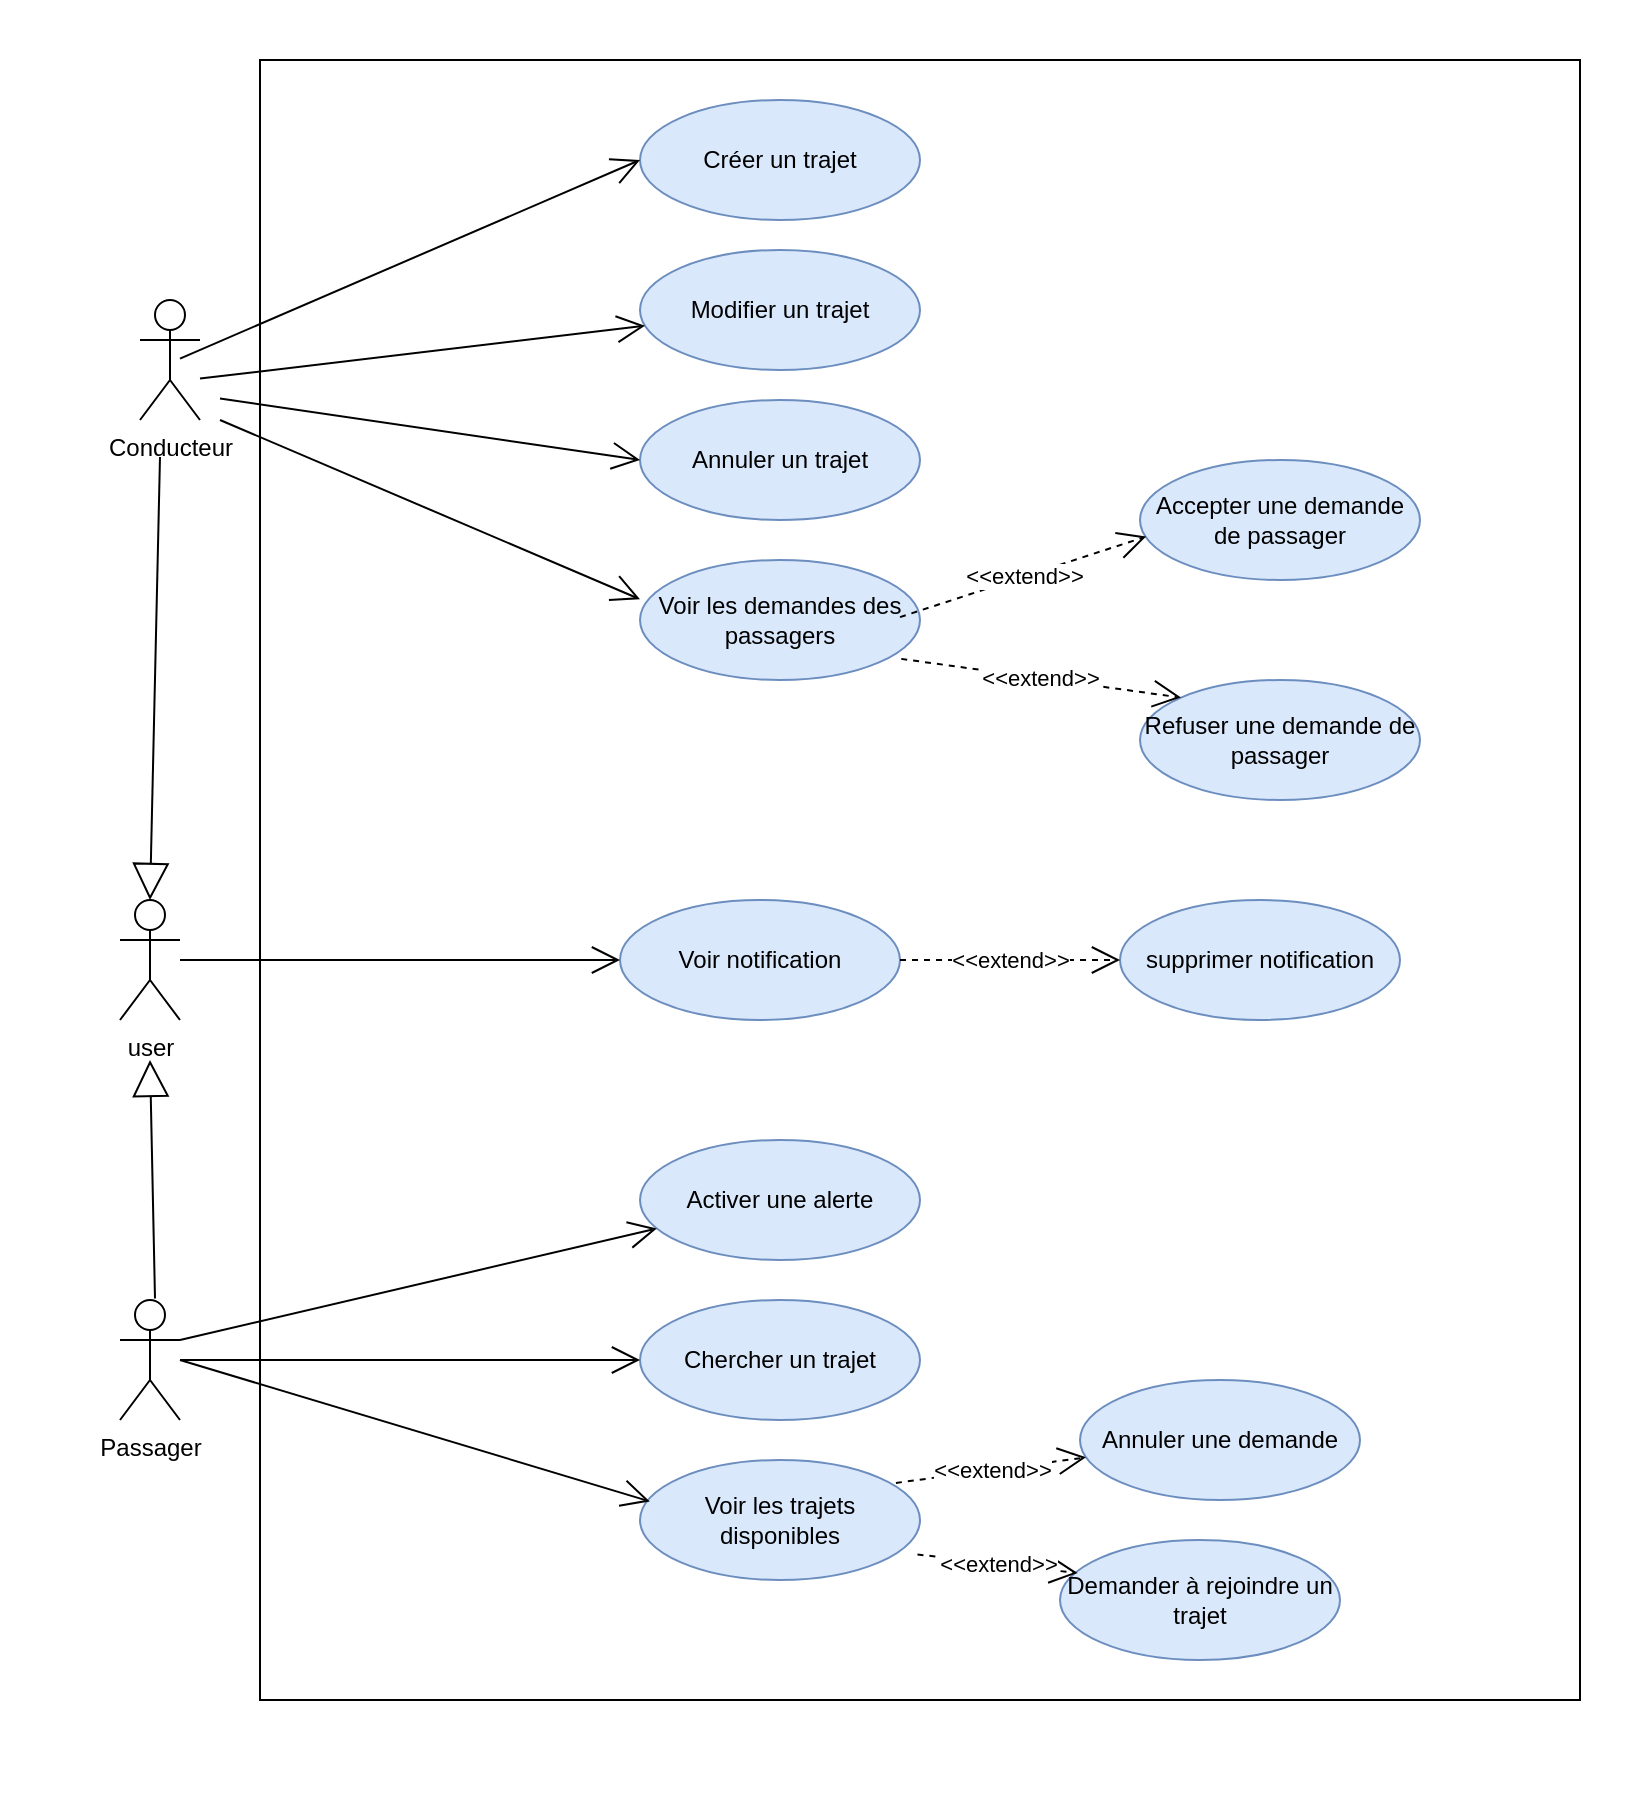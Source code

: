 <mxfile version="24.4.9" type="device">
  <diagram name="Page-1" id="mfpWAePOzjfCbnV1CqLv">
    <mxGraphModel dx="1615" dy="803" grid="1" gridSize="10" guides="1" tooltips="1" connect="1" arrows="1" fold="1" page="1" pageScale="1" pageWidth="827" pageHeight="620" math="0" shadow="0">
      <root>
        <mxCell id="0" />
        <mxCell id="1" parent="0" />
        <mxCell id="8ahYcXPluellNPXfbrjm-32" value="" style="rounded=0;whiteSpace=wrap;html=1;strokeColor=none;" vertex="1" parent="1">
          <mxGeometry width="820" height="900" as="geometry" />
        </mxCell>
        <mxCell id="8ahYcXPluellNPXfbrjm-33" value="" style="rounded=0;whiteSpace=wrap;html=1;" vertex="1" parent="1">
          <mxGeometry x="130" y="30" width="660" height="820" as="geometry" />
        </mxCell>
        <mxCell id="8ahYcXPluellNPXfbrjm-1" value="Conducteur " style="shape=umlActor;verticalLabelPosition=bottom;verticalAlign=top;html=1;outlineConnect=0;" vertex="1" parent="1">
          <mxGeometry x="70" y="150" width="30" height="60" as="geometry" />
        </mxCell>
        <mxCell id="8ahYcXPluellNPXfbrjm-3" value="Passager " style="shape=umlActor;verticalLabelPosition=bottom;verticalAlign=top;html=1;outlineConnect=0;" vertex="1" parent="1">
          <mxGeometry x="60" y="650" width="30" height="60" as="geometry" />
        </mxCell>
        <mxCell id="8ahYcXPluellNPXfbrjm-4" value="Créer un trajet" style="ellipse;whiteSpace=wrap;html=1;fillColor=#dae8fc;strokeColor=#6c8ebf;" vertex="1" parent="1">
          <mxGeometry x="320" y="50" width="140" height="60" as="geometry" />
        </mxCell>
        <mxCell id="8ahYcXPluellNPXfbrjm-5" value="Modifier un trajet" style="ellipse;whiteSpace=wrap;html=1;fillColor=#dae8fc;strokeColor=#6c8ebf;" vertex="1" parent="1">
          <mxGeometry x="320" y="125" width="140" height="60" as="geometry" />
        </mxCell>
        <mxCell id="8ahYcXPluellNPXfbrjm-6" value="Annuler un trajet" style="ellipse;whiteSpace=wrap;html=1;fillColor=#dae8fc;strokeColor=#6c8ebf;" vertex="1" parent="1">
          <mxGeometry x="320" y="200" width="140" height="60" as="geometry" />
        </mxCell>
        <mxCell id="8ahYcXPluellNPXfbrjm-7" value="Voir les demandes des passagers" style="ellipse;whiteSpace=wrap;html=1;fillColor=#dae8fc;strokeColor=#6c8ebf;" vertex="1" parent="1">
          <mxGeometry x="320" y="280" width="140" height="60" as="geometry" />
        </mxCell>
        <mxCell id="8ahYcXPluellNPXfbrjm-8" value="Accepter une demande de passager" style="ellipse;whiteSpace=wrap;html=1;fillColor=#dae8fc;strokeColor=#6c8ebf;" vertex="1" parent="1">
          <mxGeometry x="570" y="230" width="140" height="60" as="geometry" />
        </mxCell>
        <mxCell id="8ahYcXPluellNPXfbrjm-9" value="Refuser une demande de passager" style="ellipse;whiteSpace=wrap;html=1;fillColor=#dae8fc;strokeColor=#6c8ebf;" vertex="1" parent="1">
          <mxGeometry x="570" y="340" width="140" height="60" as="geometry" />
        </mxCell>
        <mxCell id="8ahYcXPluellNPXfbrjm-10" style="edgeStyle=orthogonalEdgeStyle;rounded=0;orthogonalLoop=1;jettySize=auto;html=1;exitX=0.5;exitY=1;exitDx=0;exitDy=0;" edge="1" parent="1" source="8ahYcXPluellNPXfbrjm-5" target="8ahYcXPluellNPXfbrjm-5">
          <mxGeometry relative="1" as="geometry" />
        </mxCell>
        <mxCell id="8ahYcXPluellNPXfbrjm-12" value="" style="endArrow=open;endFill=1;endSize=12;html=1;rounded=0;entryX=0;entryY=0.5;entryDx=0;entryDy=0;" edge="1" parent="1" target="8ahYcXPluellNPXfbrjm-4">
          <mxGeometry width="160" relative="1" as="geometry">
            <mxPoint x="90" y="179.29" as="sourcePoint" />
            <mxPoint x="250" y="179.29" as="targetPoint" />
          </mxGeometry>
        </mxCell>
        <mxCell id="8ahYcXPluellNPXfbrjm-13" value="" style="endArrow=open;endFill=1;endSize=12;html=1;rounded=0;" edge="1" parent="1" target="8ahYcXPluellNPXfbrjm-5">
          <mxGeometry width="160" relative="1" as="geometry">
            <mxPoint x="100" y="189.29" as="sourcePoint" />
            <mxPoint x="320" y="100" as="targetPoint" />
          </mxGeometry>
        </mxCell>
        <mxCell id="8ahYcXPluellNPXfbrjm-14" value="" style="endArrow=open;endFill=1;endSize=12;html=1;rounded=0;entryX=0;entryY=0.5;entryDx=0;entryDy=0;" edge="1" parent="1" target="8ahYcXPluellNPXfbrjm-6">
          <mxGeometry width="160" relative="1" as="geometry">
            <mxPoint x="110" y="199.29" as="sourcePoint" />
            <mxPoint x="321" y="185" as="targetPoint" />
          </mxGeometry>
        </mxCell>
        <mxCell id="8ahYcXPluellNPXfbrjm-15" value="" style="endArrow=open;endFill=1;endSize=12;html=1;rounded=0;entryX=0;entryY=0.327;entryDx=0;entryDy=0;entryPerimeter=0;" edge="1" parent="1" target="8ahYcXPluellNPXfbrjm-7">
          <mxGeometry width="160" relative="1" as="geometry">
            <mxPoint x="110" y="210" as="sourcePoint" />
            <mxPoint x="324" y="240" as="targetPoint" />
          </mxGeometry>
        </mxCell>
        <mxCell id="8ahYcXPluellNPXfbrjm-16" value="&amp;lt;&amp;lt;extend&amp;gt;&amp;gt;" style="endArrow=open;endSize=12;dashed=1;html=1;rounded=0;entryX=0.022;entryY=0.638;entryDx=0;entryDy=0;entryPerimeter=0;" edge="1" parent="1" target="8ahYcXPluellNPXfbrjm-8">
          <mxGeometry width="160" relative="1" as="geometry">
            <mxPoint x="450" y="308.57" as="sourcePoint" />
            <mxPoint x="610" y="308.57" as="targetPoint" />
          </mxGeometry>
        </mxCell>
        <mxCell id="8ahYcXPluellNPXfbrjm-17" value="&amp;lt;&amp;lt;extend&amp;gt;&amp;gt;" style="endArrow=open;endSize=12;dashed=1;html=1;rounded=0;entryX=0;entryY=0;entryDx=0;entryDy=0;exitX=0.933;exitY=0.824;exitDx=0;exitDy=0;exitPerimeter=0;" edge="1" parent="1" source="8ahYcXPluellNPXfbrjm-7" target="8ahYcXPluellNPXfbrjm-9">
          <mxGeometry width="160" relative="1" as="geometry">
            <mxPoint x="460" y="318.57" as="sourcePoint" />
            <mxPoint x="520" y="302" as="targetPoint" />
          </mxGeometry>
        </mxCell>
        <mxCell id="8ahYcXPluellNPXfbrjm-18" value="Chercher un trajet" style="ellipse;whiteSpace=wrap;html=1;fillColor=#dae8fc;strokeColor=#6c8ebf;" vertex="1" parent="1">
          <mxGeometry x="320" y="650" width="140" height="60" as="geometry" />
        </mxCell>
        <mxCell id="8ahYcXPluellNPXfbrjm-19" value="Demander à rejoindre un trajet" style="ellipse;whiteSpace=wrap;html=1;fillColor=#dae8fc;strokeColor=#6c8ebf;" vertex="1" parent="1">
          <mxGeometry x="530" y="770" width="140" height="60" as="geometry" />
        </mxCell>
        <mxCell id="8ahYcXPluellNPXfbrjm-20" value="Annuler une demande" style="ellipse;whiteSpace=wrap;html=1;fillColor=#dae8fc;strokeColor=#6c8ebf;" vertex="1" parent="1">
          <mxGeometry x="540" y="690" width="140" height="60" as="geometry" />
        </mxCell>
        <mxCell id="8ahYcXPluellNPXfbrjm-21" value="Voir les trajets disponibles" style="ellipse;whiteSpace=wrap;html=1;fillColor=#dae8fc;strokeColor=#6c8ebf;" vertex="1" parent="1">
          <mxGeometry x="320" y="730" width="140" height="60" as="geometry" />
        </mxCell>
        <mxCell id="8ahYcXPluellNPXfbrjm-22" value="" style="endArrow=open;endFill=1;endSize=12;html=1;rounded=0;entryX=0.035;entryY=0.345;entryDx=0;entryDy=0;entryPerimeter=0;" edge="1" parent="1" target="8ahYcXPluellNPXfbrjm-21">
          <mxGeometry width="160" relative="1" as="geometry">
            <mxPoint x="90" y="680" as="sourcePoint" />
            <mxPoint x="294" y="610.71" as="targetPoint" />
          </mxGeometry>
        </mxCell>
        <mxCell id="8ahYcXPluellNPXfbrjm-23" value="" style="endArrow=open;endFill=1;endSize=12;html=1;rounded=0;entryX=0;entryY=0.5;entryDx=0;entryDy=0;" edge="1" parent="1" source="8ahYcXPluellNPXfbrjm-3" target="8ahYcXPluellNPXfbrjm-18">
          <mxGeometry width="160" relative="1" as="geometry">
            <mxPoint x="100" y="590" as="sourcePoint" />
            <mxPoint x="265" y="631" as="targetPoint" />
          </mxGeometry>
        </mxCell>
        <mxCell id="8ahYcXPluellNPXfbrjm-24" value="&amp;lt;&amp;lt;extend&amp;gt;&amp;gt;" style="endArrow=open;endSize=12;dashed=1;html=1;rounded=0;exitX=0.914;exitY=0.191;exitDx=0;exitDy=0;exitPerimeter=0;" edge="1" parent="1" source="8ahYcXPluellNPXfbrjm-21" target="8ahYcXPluellNPXfbrjm-20">
          <mxGeometry width="160" relative="1" as="geometry">
            <mxPoint x="380" y="610.57" as="sourcePoint" />
            <mxPoint x="510" y="690" as="targetPoint" />
          </mxGeometry>
        </mxCell>
        <mxCell id="8ahYcXPluellNPXfbrjm-25" value="&amp;lt;&amp;lt;extend&amp;gt;&amp;gt;" style="endArrow=open;endSize=12;dashed=1;html=1;rounded=0;entryX=0.063;entryY=0.276;entryDx=0;entryDy=0;entryPerimeter=0;exitX=0.991;exitY=0.787;exitDx=0;exitDy=0;exitPerimeter=0;" edge="1" parent="1" source="8ahYcXPluellNPXfbrjm-21" target="8ahYcXPluellNPXfbrjm-19">
          <mxGeometry width="160" relative="1" as="geometry">
            <mxPoint x="400" y="720" as="sourcePoint" />
            <mxPoint x="516.44" y="770.82" as="targetPoint" />
          </mxGeometry>
        </mxCell>
        <mxCell id="8ahYcXPluellNPXfbrjm-26" value="Activer une alerte" style="ellipse;whiteSpace=wrap;html=1;fillColor=#dae8fc;strokeColor=#6c8ebf;" vertex="1" parent="1">
          <mxGeometry x="320" y="570" width="140" height="60" as="geometry" />
        </mxCell>
        <mxCell id="8ahYcXPluellNPXfbrjm-27" value="" style="endArrow=open;endFill=1;endSize=12;html=1;rounded=0;exitX=1;exitY=0.333;exitDx=0;exitDy=0;exitPerimeter=0;" edge="1" parent="1" source="8ahYcXPluellNPXfbrjm-3" target="8ahYcXPluellNPXfbrjm-26">
          <mxGeometry width="160" relative="1" as="geometry">
            <mxPoint x="110" y="580" as="sourcePoint" />
            <mxPoint x="261.398" y="545.965" as="targetPoint" />
          </mxGeometry>
        </mxCell>
        <mxCell id="8ahYcXPluellNPXfbrjm-28" value="Voir notification" style="ellipse;whiteSpace=wrap;html=1;fillColor=#dae8fc;strokeColor=#6c8ebf;" vertex="1" parent="1">
          <mxGeometry x="310" y="450" width="140" height="60" as="geometry" />
        </mxCell>
        <mxCell id="8ahYcXPluellNPXfbrjm-29" value="supprimer notification" style="ellipse;whiteSpace=wrap;html=1;fillColor=#dae8fc;strokeColor=#6c8ebf;" vertex="1" parent="1">
          <mxGeometry x="560" y="450" width="140" height="60" as="geometry" />
        </mxCell>
        <mxCell id="8ahYcXPluellNPXfbrjm-30" value="&amp;lt;&amp;lt;extend&amp;gt;&amp;gt;" style="endArrow=open;endSize=12;dashed=1;html=1;rounded=0;exitX=1;exitY=0.5;exitDx=0;exitDy=0;" edge="1" parent="1" source="8ahYcXPluellNPXfbrjm-28" target="8ahYcXPluellNPXfbrjm-29">
          <mxGeometry width="160" relative="1" as="geometry">
            <mxPoint x="451" y="339" as="sourcePoint" />
            <mxPoint x="581" y="369" as="targetPoint" />
          </mxGeometry>
        </mxCell>
        <mxCell id="8ahYcXPluellNPXfbrjm-31" value="" style="endArrow=open;endFill=1;endSize=12;html=1;rounded=0;entryX=0;entryY=0.5;entryDx=0;entryDy=0;" edge="1" parent="1" source="8ahYcXPluellNPXfbrjm-35" target="8ahYcXPluellNPXfbrjm-28">
          <mxGeometry width="160" relative="1" as="geometry">
            <mxPoint x="120" y="220" as="sourcePoint" />
            <mxPoint x="320" y="310" as="targetPoint" />
          </mxGeometry>
        </mxCell>
        <mxCell id="8ahYcXPluellNPXfbrjm-35" value="user" style="shape=umlActor;verticalLabelPosition=bottom;verticalAlign=top;html=1;outlineConnect=0;" vertex="1" parent="1">
          <mxGeometry x="60" y="450" width="30" height="60" as="geometry" />
        </mxCell>
        <mxCell id="8ahYcXPluellNPXfbrjm-36" value="" style="endArrow=block;endSize=16;endFill=0;html=1;rounded=0;entryX=0.5;entryY=0;entryDx=0;entryDy=0;entryPerimeter=0;" edge="1" parent="1" target="8ahYcXPluellNPXfbrjm-35">
          <mxGeometry width="160" relative="1" as="geometry">
            <mxPoint x="80" y="228.46" as="sourcePoint" />
            <mxPoint x="240" y="228.46" as="targetPoint" />
          </mxGeometry>
        </mxCell>
        <mxCell id="8ahYcXPluellNPXfbrjm-37" value="" style="endArrow=block;endSize=16;endFill=0;html=1;rounded=0;" edge="1" parent="1">
          <mxGeometry width="160" relative="1" as="geometry">
            <mxPoint x="77.5" y="649.23" as="sourcePoint" />
            <mxPoint x="75" y="530" as="targetPoint" />
          </mxGeometry>
        </mxCell>
      </root>
    </mxGraphModel>
  </diagram>
</mxfile>
